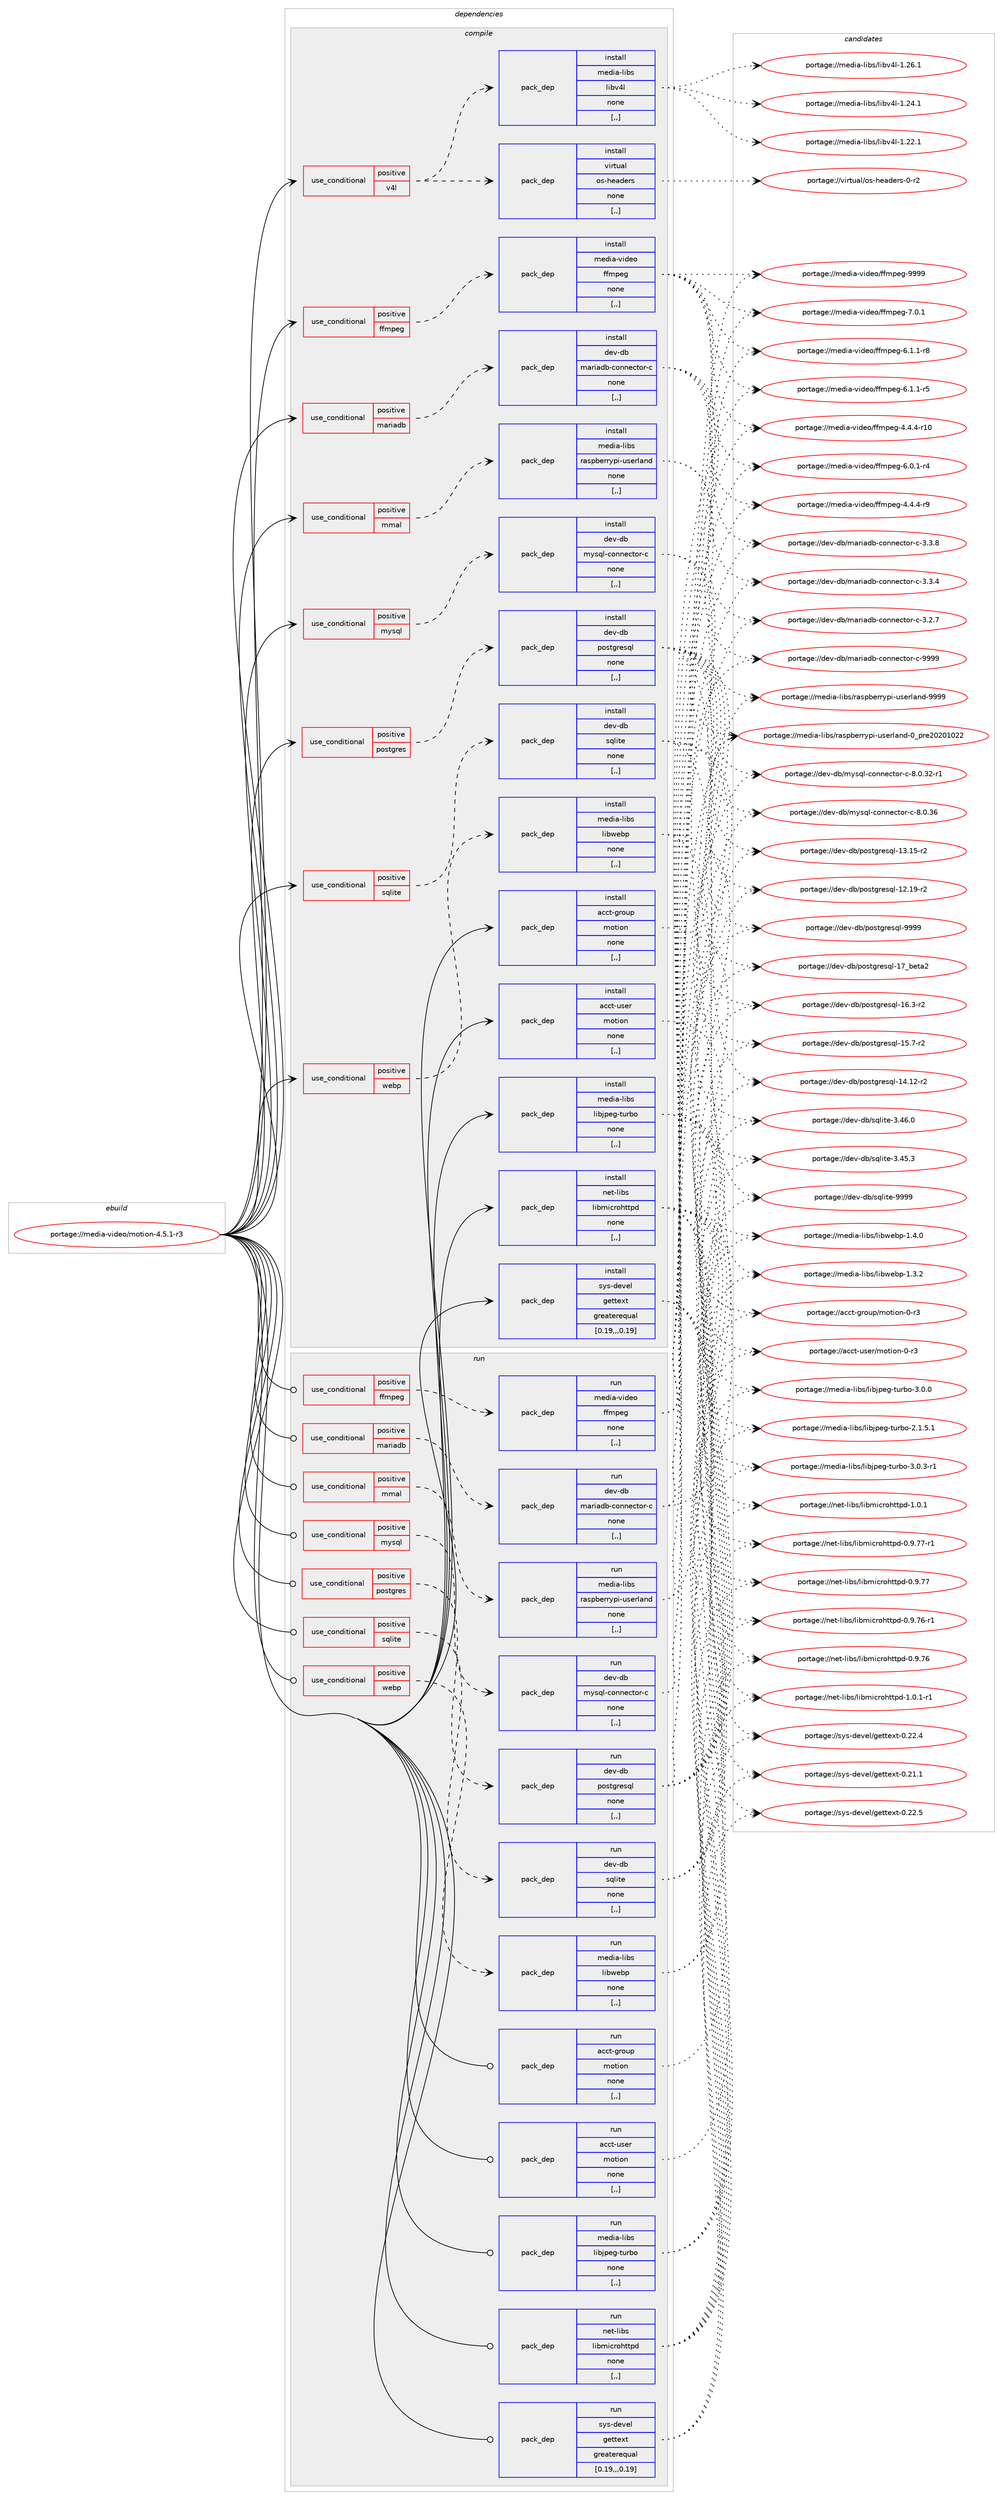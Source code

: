 digraph prolog {

# *************
# Graph options
# *************

newrank=true;
concentrate=true;
compound=true;
graph [rankdir=LR,fontname=Helvetica,fontsize=10,ranksep=1.5];#, ranksep=2.5, nodesep=0.2];
edge  [arrowhead=vee];
node  [fontname=Helvetica,fontsize=10];

# **********
# The ebuild
# **********

subgraph cluster_leftcol {
color=gray;
label=<<i>ebuild</i>>;
id [label="portage://media-video/motion-4.5.1-r3", color=red, width=4, href="../media-video/motion-4.5.1-r3.svg"];
}

# ****************
# The dependencies
# ****************

subgraph cluster_midcol {
color=gray;
label=<<i>dependencies</i>>;
subgraph cluster_compile {
fillcolor="#eeeeee";
style=filled;
label=<<i>compile</i>>;
subgraph cond84216 {
dependency329584 [label=<<TABLE BORDER="0" CELLBORDER="1" CELLSPACING="0" CELLPADDING="4"><TR><TD ROWSPAN="3" CELLPADDING="10">use_conditional</TD></TR><TR><TD>positive</TD></TR><TR><TD>ffmpeg</TD></TR></TABLE>>, shape=none, color=red];
subgraph pack242854 {
dependency329585 [label=<<TABLE BORDER="0" CELLBORDER="1" CELLSPACING="0" CELLPADDING="4" WIDTH="220"><TR><TD ROWSPAN="6" CELLPADDING="30">pack_dep</TD></TR><TR><TD WIDTH="110">install</TD></TR><TR><TD>media-video</TD></TR><TR><TD>ffmpeg</TD></TR><TR><TD>none</TD></TR><TR><TD>[,,]</TD></TR></TABLE>>, shape=none, color=blue];
}
dependency329584:e -> dependency329585:w [weight=20,style="dashed",arrowhead="vee"];
}
id:e -> dependency329584:w [weight=20,style="solid",arrowhead="vee"];
subgraph cond84217 {
dependency329586 [label=<<TABLE BORDER="0" CELLBORDER="1" CELLSPACING="0" CELLPADDING="4"><TR><TD ROWSPAN="3" CELLPADDING="10">use_conditional</TD></TR><TR><TD>positive</TD></TR><TR><TD>mariadb</TD></TR></TABLE>>, shape=none, color=red];
subgraph pack242855 {
dependency329587 [label=<<TABLE BORDER="0" CELLBORDER="1" CELLSPACING="0" CELLPADDING="4" WIDTH="220"><TR><TD ROWSPAN="6" CELLPADDING="30">pack_dep</TD></TR><TR><TD WIDTH="110">install</TD></TR><TR><TD>dev-db</TD></TR><TR><TD>mariadb-connector-c</TD></TR><TR><TD>none</TD></TR><TR><TD>[,,]</TD></TR></TABLE>>, shape=none, color=blue];
}
dependency329586:e -> dependency329587:w [weight=20,style="dashed",arrowhead="vee"];
}
id:e -> dependency329586:w [weight=20,style="solid",arrowhead="vee"];
subgraph cond84218 {
dependency329588 [label=<<TABLE BORDER="0" CELLBORDER="1" CELLSPACING="0" CELLPADDING="4"><TR><TD ROWSPAN="3" CELLPADDING="10">use_conditional</TD></TR><TR><TD>positive</TD></TR><TR><TD>mmal</TD></TR></TABLE>>, shape=none, color=red];
subgraph pack242856 {
dependency329589 [label=<<TABLE BORDER="0" CELLBORDER="1" CELLSPACING="0" CELLPADDING="4" WIDTH="220"><TR><TD ROWSPAN="6" CELLPADDING="30">pack_dep</TD></TR><TR><TD WIDTH="110">install</TD></TR><TR><TD>media-libs</TD></TR><TR><TD>raspberrypi-userland</TD></TR><TR><TD>none</TD></TR><TR><TD>[,,]</TD></TR></TABLE>>, shape=none, color=blue];
}
dependency329588:e -> dependency329589:w [weight=20,style="dashed",arrowhead="vee"];
}
id:e -> dependency329588:w [weight=20,style="solid",arrowhead="vee"];
subgraph cond84219 {
dependency329590 [label=<<TABLE BORDER="0" CELLBORDER="1" CELLSPACING="0" CELLPADDING="4"><TR><TD ROWSPAN="3" CELLPADDING="10">use_conditional</TD></TR><TR><TD>positive</TD></TR><TR><TD>mysql</TD></TR></TABLE>>, shape=none, color=red];
subgraph pack242857 {
dependency329591 [label=<<TABLE BORDER="0" CELLBORDER="1" CELLSPACING="0" CELLPADDING="4" WIDTH="220"><TR><TD ROWSPAN="6" CELLPADDING="30">pack_dep</TD></TR><TR><TD WIDTH="110">install</TD></TR><TR><TD>dev-db</TD></TR><TR><TD>mysql-connector-c</TD></TR><TR><TD>none</TD></TR><TR><TD>[,,]</TD></TR></TABLE>>, shape=none, color=blue];
}
dependency329590:e -> dependency329591:w [weight=20,style="dashed",arrowhead="vee"];
}
id:e -> dependency329590:w [weight=20,style="solid",arrowhead="vee"];
subgraph cond84220 {
dependency329592 [label=<<TABLE BORDER="0" CELLBORDER="1" CELLSPACING="0" CELLPADDING="4"><TR><TD ROWSPAN="3" CELLPADDING="10">use_conditional</TD></TR><TR><TD>positive</TD></TR><TR><TD>postgres</TD></TR></TABLE>>, shape=none, color=red];
subgraph pack242858 {
dependency329593 [label=<<TABLE BORDER="0" CELLBORDER="1" CELLSPACING="0" CELLPADDING="4" WIDTH="220"><TR><TD ROWSPAN="6" CELLPADDING="30">pack_dep</TD></TR><TR><TD WIDTH="110">install</TD></TR><TR><TD>dev-db</TD></TR><TR><TD>postgresql</TD></TR><TR><TD>none</TD></TR><TR><TD>[,,]</TD></TR></TABLE>>, shape=none, color=blue];
}
dependency329592:e -> dependency329593:w [weight=20,style="dashed",arrowhead="vee"];
}
id:e -> dependency329592:w [weight=20,style="solid",arrowhead="vee"];
subgraph cond84221 {
dependency329594 [label=<<TABLE BORDER="0" CELLBORDER="1" CELLSPACING="0" CELLPADDING="4"><TR><TD ROWSPAN="3" CELLPADDING="10">use_conditional</TD></TR><TR><TD>positive</TD></TR><TR><TD>sqlite</TD></TR></TABLE>>, shape=none, color=red];
subgraph pack242859 {
dependency329595 [label=<<TABLE BORDER="0" CELLBORDER="1" CELLSPACING="0" CELLPADDING="4" WIDTH="220"><TR><TD ROWSPAN="6" CELLPADDING="30">pack_dep</TD></TR><TR><TD WIDTH="110">install</TD></TR><TR><TD>dev-db</TD></TR><TR><TD>sqlite</TD></TR><TR><TD>none</TD></TR><TR><TD>[,,]</TD></TR></TABLE>>, shape=none, color=blue];
}
dependency329594:e -> dependency329595:w [weight=20,style="dashed",arrowhead="vee"];
}
id:e -> dependency329594:w [weight=20,style="solid",arrowhead="vee"];
subgraph cond84222 {
dependency329596 [label=<<TABLE BORDER="0" CELLBORDER="1" CELLSPACING="0" CELLPADDING="4"><TR><TD ROWSPAN="3" CELLPADDING="10">use_conditional</TD></TR><TR><TD>positive</TD></TR><TR><TD>v4l</TD></TR></TABLE>>, shape=none, color=red];
subgraph pack242860 {
dependency329597 [label=<<TABLE BORDER="0" CELLBORDER="1" CELLSPACING="0" CELLPADDING="4" WIDTH="220"><TR><TD ROWSPAN="6" CELLPADDING="30">pack_dep</TD></TR><TR><TD WIDTH="110">install</TD></TR><TR><TD>media-libs</TD></TR><TR><TD>libv4l</TD></TR><TR><TD>none</TD></TR><TR><TD>[,,]</TD></TR></TABLE>>, shape=none, color=blue];
}
dependency329596:e -> dependency329597:w [weight=20,style="dashed",arrowhead="vee"];
subgraph pack242861 {
dependency329598 [label=<<TABLE BORDER="0" CELLBORDER="1" CELLSPACING="0" CELLPADDING="4" WIDTH="220"><TR><TD ROWSPAN="6" CELLPADDING="30">pack_dep</TD></TR><TR><TD WIDTH="110">install</TD></TR><TR><TD>virtual</TD></TR><TR><TD>os-headers</TD></TR><TR><TD>none</TD></TR><TR><TD>[,,]</TD></TR></TABLE>>, shape=none, color=blue];
}
dependency329596:e -> dependency329598:w [weight=20,style="dashed",arrowhead="vee"];
}
id:e -> dependency329596:w [weight=20,style="solid",arrowhead="vee"];
subgraph cond84223 {
dependency329599 [label=<<TABLE BORDER="0" CELLBORDER="1" CELLSPACING="0" CELLPADDING="4"><TR><TD ROWSPAN="3" CELLPADDING="10">use_conditional</TD></TR><TR><TD>positive</TD></TR><TR><TD>webp</TD></TR></TABLE>>, shape=none, color=red];
subgraph pack242862 {
dependency329600 [label=<<TABLE BORDER="0" CELLBORDER="1" CELLSPACING="0" CELLPADDING="4" WIDTH="220"><TR><TD ROWSPAN="6" CELLPADDING="30">pack_dep</TD></TR><TR><TD WIDTH="110">install</TD></TR><TR><TD>media-libs</TD></TR><TR><TD>libwebp</TD></TR><TR><TD>none</TD></TR><TR><TD>[,,]</TD></TR></TABLE>>, shape=none, color=blue];
}
dependency329599:e -> dependency329600:w [weight=20,style="dashed",arrowhead="vee"];
}
id:e -> dependency329599:w [weight=20,style="solid",arrowhead="vee"];
subgraph pack242863 {
dependency329601 [label=<<TABLE BORDER="0" CELLBORDER="1" CELLSPACING="0" CELLPADDING="4" WIDTH="220"><TR><TD ROWSPAN="6" CELLPADDING="30">pack_dep</TD></TR><TR><TD WIDTH="110">install</TD></TR><TR><TD>acct-group</TD></TR><TR><TD>motion</TD></TR><TR><TD>none</TD></TR><TR><TD>[,,]</TD></TR></TABLE>>, shape=none, color=blue];
}
id:e -> dependency329601:w [weight=20,style="solid",arrowhead="vee"];
subgraph pack242864 {
dependency329602 [label=<<TABLE BORDER="0" CELLBORDER="1" CELLSPACING="0" CELLPADDING="4" WIDTH="220"><TR><TD ROWSPAN="6" CELLPADDING="30">pack_dep</TD></TR><TR><TD WIDTH="110">install</TD></TR><TR><TD>acct-user</TD></TR><TR><TD>motion</TD></TR><TR><TD>none</TD></TR><TR><TD>[,,]</TD></TR></TABLE>>, shape=none, color=blue];
}
id:e -> dependency329602:w [weight=20,style="solid",arrowhead="vee"];
subgraph pack242865 {
dependency329603 [label=<<TABLE BORDER="0" CELLBORDER="1" CELLSPACING="0" CELLPADDING="4" WIDTH="220"><TR><TD ROWSPAN="6" CELLPADDING="30">pack_dep</TD></TR><TR><TD WIDTH="110">install</TD></TR><TR><TD>media-libs</TD></TR><TR><TD>libjpeg-turbo</TD></TR><TR><TD>none</TD></TR><TR><TD>[,,]</TD></TR></TABLE>>, shape=none, color=blue];
}
id:e -> dependency329603:w [weight=20,style="solid",arrowhead="vee"];
subgraph pack242866 {
dependency329604 [label=<<TABLE BORDER="0" CELLBORDER="1" CELLSPACING="0" CELLPADDING="4" WIDTH="220"><TR><TD ROWSPAN="6" CELLPADDING="30">pack_dep</TD></TR><TR><TD WIDTH="110">install</TD></TR><TR><TD>net-libs</TD></TR><TR><TD>libmicrohttpd</TD></TR><TR><TD>none</TD></TR><TR><TD>[,,]</TD></TR></TABLE>>, shape=none, color=blue];
}
id:e -> dependency329604:w [weight=20,style="solid",arrowhead="vee"];
subgraph pack242867 {
dependency329605 [label=<<TABLE BORDER="0" CELLBORDER="1" CELLSPACING="0" CELLPADDING="4" WIDTH="220"><TR><TD ROWSPAN="6" CELLPADDING="30">pack_dep</TD></TR><TR><TD WIDTH="110">install</TD></TR><TR><TD>sys-devel</TD></TR><TR><TD>gettext</TD></TR><TR><TD>greaterequal</TD></TR><TR><TD>[0.19,,,0.19]</TD></TR></TABLE>>, shape=none, color=blue];
}
id:e -> dependency329605:w [weight=20,style="solid",arrowhead="vee"];
}
subgraph cluster_compileandrun {
fillcolor="#eeeeee";
style=filled;
label=<<i>compile and run</i>>;
}
subgraph cluster_run {
fillcolor="#eeeeee";
style=filled;
label=<<i>run</i>>;
subgraph cond84224 {
dependency329606 [label=<<TABLE BORDER="0" CELLBORDER="1" CELLSPACING="0" CELLPADDING="4"><TR><TD ROWSPAN="3" CELLPADDING="10">use_conditional</TD></TR><TR><TD>positive</TD></TR><TR><TD>ffmpeg</TD></TR></TABLE>>, shape=none, color=red];
subgraph pack242868 {
dependency329607 [label=<<TABLE BORDER="0" CELLBORDER="1" CELLSPACING="0" CELLPADDING="4" WIDTH="220"><TR><TD ROWSPAN="6" CELLPADDING="30">pack_dep</TD></TR><TR><TD WIDTH="110">run</TD></TR><TR><TD>media-video</TD></TR><TR><TD>ffmpeg</TD></TR><TR><TD>none</TD></TR><TR><TD>[,,]</TD></TR></TABLE>>, shape=none, color=blue];
}
dependency329606:e -> dependency329607:w [weight=20,style="dashed",arrowhead="vee"];
}
id:e -> dependency329606:w [weight=20,style="solid",arrowhead="odot"];
subgraph cond84225 {
dependency329608 [label=<<TABLE BORDER="0" CELLBORDER="1" CELLSPACING="0" CELLPADDING="4"><TR><TD ROWSPAN="3" CELLPADDING="10">use_conditional</TD></TR><TR><TD>positive</TD></TR><TR><TD>mariadb</TD></TR></TABLE>>, shape=none, color=red];
subgraph pack242869 {
dependency329609 [label=<<TABLE BORDER="0" CELLBORDER="1" CELLSPACING="0" CELLPADDING="4" WIDTH="220"><TR><TD ROWSPAN="6" CELLPADDING="30">pack_dep</TD></TR><TR><TD WIDTH="110">run</TD></TR><TR><TD>dev-db</TD></TR><TR><TD>mariadb-connector-c</TD></TR><TR><TD>none</TD></TR><TR><TD>[,,]</TD></TR></TABLE>>, shape=none, color=blue];
}
dependency329608:e -> dependency329609:w [weight=20,style="dashed",arrowhead="vee"];
}
id:e -> dependency329608:w [weight=20,style="solid",arrowhead="odot"];
subgraph cond84226 {
dependency329610 [label=<<TABLE BORDER="0" CELLBORDER="1" CELLSPACING="0" CELLPADDING="4"><TR><TD ROWSPAN="3" CELLPADDING="10">use_conditional</TD></TR><TR><TD>positive</TD></TR><TR><TD>mmal</TD></TR></TABLE>>, shape=none, color=red];
subgraph pack242870 {
dependency329611 [label=<<TABLE BORDER="0" CELLBORDER="1" CELLSPACING="0" CELLPADDING="4" WIDTH="220"><TR><TD ROWSPAN="6" CELLPADDING="30">pack_dep</TD></TR><TR><TD WIDTH="110">run</TD></TR><TR><TD>media-libs</TD></TR><TR><TD>raspberrypi-userland</TD></TR><TR><TD>none</TD></TR><TR><TD>[,,]</TD></TR></TABLE>>, shape=none, color=blue];
}
dependency329610:e -> dependency329611:w [weight=20,style="dashed",arrowhead="vee"];
}
id:e -> dependency329610:w [weight=20,style="solid",arrowhead="odot"];
subgraph cond84227 {
dependency329612 [label=<<TABLE BORDER="0" CELLBORDER="1" CELLSPACING="0" CELLPADDING="4"><TR><TD ROWSPAN="3" CELLPADDING="10">use_conditional</TD></TR><TR><TD>positive</TD></TR><TR><TD>mysql</TD></TR></TABLE>>, shape=none, color=red];
subgraph pack242871 {
dependency329613 [label=<<TABLE BORDER="0" CELLBORDER="1" CELLSPACING="0" CELLPADDING="4" WIDTH="220"><TR><TD ROWSPAN="6" CELLPADDING="30">pack_dep</TD></TR><TR><TD WIDTH="110">run</TD></TR><TR><TD>dev-db</TD></TR><TR><TD>mysql-connector-c</TD></TR><TR><TD>none</TD></TR><TR><TD>[,,]</TD></TR></TABLE>>, shape=none, color=blue];
}
dependency329612:e -> dependency329613:w [weight=20,style="dashed",arrowhead="vee"];
}
id:e -> dependency329612:w [weight=20,style="solid",arrowhead="odot"];
subgraph cond84228 {
dependency329614 [label=<<TABLE BORDER="0" CELLBORDER="1" CELLSPACING="0" CELLPADDING="4"><TR><TD ROWSPAN="3" CELLPADDING="10">use_conditional</TD></TR><TR><TD>positive</TD></TR><TR><TD>postgres</TD></TR></TABLE>>, shape=none, color=red];
subgraph pack242872 {
dependency329615 [label=<<TABLE BORDER="0" CELLBORDER="1" CELLSPACING="0" CELLPADDING="4" WIDTH="220"><TR><TD ROWSPAN="6" CELLPADDING="30">pack_dep</TD></TR><TR><TD WIDTH="110">run</TD></TR><TR><TD>dev-db</TD></TR><TR><TD>postgresql</TD></TR><TR><TD>none</TD></TR><TR><TD>[,,]</TD></TR></TABLE>>, shape=none, color=blue];
}
dependency329614:e -> dependency329615:w [weight=20,style="dashed",arrowhead="vee"];
}
id:e -> dependency329614:w [weight=20,style="solid",arrowhead="odot"];
subgraph cond84229 {
dependency329616 [label=<<TABLE BORDER="0" CELLBORDER="1" CELLSPACING="0" CELLPADDING="4"><TR><TD ROWSPAN="3" CELLPADDING="10">use_conditional</TD></TR><TR><TD>positive</TD></TR><TR><TD>sqlite</TD></TR></TABLE>>, shape=none, color=red];
subgraph pack242873 {
dependency329617 [label=<<TABLE BORDER="0" CELLBORDER="1" CELLSPACING="0" CELLPADDING="4" WIDTH="220"><TR><TD ROWSPAN="6" CELLPADDING="30">pack_dep</TD></TR><TR><TD WIDTH="110">run</TD></TR><TR><TD>dev-db</TD></TR><TR><TD>sqlite</TD></TR><TR><TD>none</TD></TR><TR><TD>[,,]</TD></TR></TABLE>>, shape=none, color=blue];
}
dependency329616:e -> dependency329617:w [weight=20,style="dashed",arrowhead="vee"];
}
id:e -> dependency329616:w [weight=20,style="solid",arrowhead="odot"];
subgraph cond84230 {
dependency329618 [label=<<TABLE BORDER="0" CELLBORDER="1" CELLSPACING="0" CELLPADDING="4"><TR><TD ROWSPAN="3" CELLPADDING="10">use_conditional</TD></TR><TR><TD>positive</TD></TR><TR><TD>webp</TD></TR></TABLE>>, shape=none, color=red];
subgraph pack242874 {
dependency329619 [label=<<TABLE BORDER="0" CELLBORDER="1" CELLSPACING="0" CELLPADDING="4" WIDTH="220"><TR><TD ROWSPAN="6" CELLPADDING="30">pack_dep</TD></TR><TR><TD WIDTH="110">run</TD></TR><TR><TD>media-libs</TD></TR><TR><TD>libwebp</TD></TR><TR><TD>none</TD></TR><TR><TD>[,,]</TD></TR></TABLE>>, shape=none, color=blue];
}
dependency329618:e -> dependency329619:w [weight=20,style="dashed",arrowhead="vee"];
}
id:e -> dependency329618:w [weight=20,style="solid",arrowhead="odot"];
subgraph pack242875 {
dependency329620 [label=<<TABLE BORDER="0" CELLBORDER="1" CELLSPACING="0" CELLPADDING="4" WIDTH="220"><TR><TD ROWSPAN="6" CELLPADDING="30">pack_dep</TD></TR><TR><TD WIDTH="110">run</TD></TR><TR><TD>acct-group</TD></TR><TR><TD>motion</TD></TR><TR><TD>none</TD></TR><TR><TD>[,,]</TD></TR></TABLE>>, shape=none, color=blue];
}
id:e -> dependency329620:w [weight=20,style="solid",arrowhead="odot"];
subgraph pack242876 {
dependency329621 [label=<<TABLE BORDER="0" CELLBORDER="1" CELLSPACING="0" CELLPADDING="4" WIDTH="220"><TR><TD ROWSPAN="6" CELLPADDING="30">pack_dep</TD></TR><TR><TD WIDTH="110">run</TD></TR><TR><TD>acct-user</TD></TR><TR><TD>motion</TD></TR><TR><TD>none</TD></TR><TR><TD>[,,]</TD></TR></TABLE>>, shape=none, color=blue];
}
id:e -> dependency329621:w [weight=20,style="solid",arrowhead="odot"];
subgraph pack242877 {
dependency329622 [label=<<TABLE BORDER="0" CELLBORDER="1" CELLSPACING="0" CELLPADDING="4" WIDTH="220"><TR><TD ROWSPAN="6" CELLPADDING="30">pack_dep</TD></TR><TR><TD WIDTH="110">run</TD></TR><TR><TD>media-libs</TD></TR><TR><TD>libjpeg-turbo</TD></TR><TR><TD>none</TD></TR><TR><TD>[,,]</TD></TR></TABLE>>, shape=none, color=blue];
}
id:e -> dependency329622:w [weight=20,style="solid",arrowhead="odot"];
subgraph pack242878 {
dependency329623 [label=<<TABLE BORDER="0" CELLBORDER="1" CELLSPACING="0" CELLPADDING="4" WIDTH="220"><TR><TD ROWSPAN="6" CELLPADDING="30">pack_dep</TD></TR><TR><TD WIDTH="110">run</TD></TR><TR><TD>net-libs</TD></TR><TR><TD>libmicrohttpd</TD></TR><TR><TD>none</TD></TR><TR><TD>[,,]</TD></TR></TABLE>>, shape=none, color=blue];
}
id:e -> dependency329623:w [weight=20,style="solid",arrowhead="odot"];
subgraph pack242879 {
dependency329624 [label=<<TABLE BORDER="0" CELLBORDER="1" CELLSPACING="0" CELLPADDING="4" WIDTH="220"><TR><TD ROWSPAN="6" CELLPADDING="30">pack_dep</TD></TR><TR><TD WIDTH="110">run</TD></TR><TR><TD>sys-devel</TD></TR><TR><TD>gettext</TD></TR><TR><TD>greaterequal</TD></TR><TR><TD>[0.19,,,0.19]</TD></TR></TABLE>>, shape=none, color=blue];
}
id:e -> dependency329624:w [weight=20,style="solid",arrowhead="odot"];
}
}

# **************
# The candidates
# **************

subgraph cluster_choices {
rank=same;
color=gray;
label=<<i>candidates</i>>;

subgraph choice242854 {
color=black;
nodesep=1;
choice1091011001059745118105100101111471021021091121011034557575757 [label="portage://media-video/ffmpeg-9999", color=red, width=4,href="../media-video/ffmpeg-9999.svg"];
choice109101100105974511810510010111147102102109112101103455546484649 [label="portage://media-video/ffmpeg-7.0.1", color=red, width=4,href="../media-video/ffmpeg-7.0.1.svg"];
choice1091011001059745118105100101111471021021091121011034554464946494511456 [label="portage://media-video/ffmpeg-6.1.1-r8", color=red, width=4,href="../media-video/ffmpeg-6.1.1-r8.svg"];
choice1091011001059745118105100101111471021021091121011034554464946494511453 [label="portage://media-video/ffmpeg-6.1.1-r5", color=red, width=4,href="../media-video/ffmpeg-6.1.1-r5.svg"];
choice1091011001059745118105100101111471021021091121011034554464846494511452 [label="portage://media-video/ffmpeg-6.0.1-r4", color=red, width=4,href="../media-video/ffmpeg-6.0.1-r4.svg"];
choice1091011001059745118105100101111471021021091121011034552465246524511457 [label="portage://media-video/ffmpeg-4.4.4-r9", color=red, width=4,href="../media-video/ffmpeg-4.4.4-r9.svg"];
choice109101100105974511810510010111147102102109112101103455246524652451144948 [label="portage://media-video/ffmpeg-4.4.4-r10", color=red, width=4,href="../media-video/ffmpeg-4.4.4-r10.svg"];
dependency329585:e -> choice1091011001059745118105100101111471021021091121011034557575757:w [style=dotted,weight="100"];
dependency329585:e -> choice109101100105974511810510010111147102102109112101103455546484649:w [style=dotted,weight="100"];
dependency329585:e -> choice1091011001059745118105100101111471021021091121011034554464946494511456:w [style=dotted,weight="100"];
dependency329585:e -> choice1091011001059745118105100101111471021021091121011034554464946494511453:w [style=dotted,weight="100"];
dependency329585:e -> choice1091011001059745118105100101111471021021091121011034554464846494511452:w [style=dotted,weight="100"];
dependency329585:e -> choice1091011001059745118105100101111471021021091121011034552465246524511457:w [style=dotted,weight="100"];
dependency329585:e -> choice109101100105974511810510010111147102102109112101103455246524652451144948:w [style=dotted,weight="100"];
}
subgraph choice242855 {
color=black;
nodesep=1;
choice10010111845100984710997114105971009845991111101101019911611111445994557575757 [label="portage://dev-db/mariadb-connector-c-9999", color=red, width=4,href="../dev-db/mariadb-connector-c-9999.svg"];
choice1001011184510098471099711410597100984599111110110101991161111144599455146514656 [label="portage://dev-db/mariadb-connector-c-3.3.8", color=red, width=4,href="../dev-db/mariadb-connector-c-3.3.8.svg"];
choice1001011184510098471099711410597100984599111110110101991161111144599455146514652 [label="portage://dev-db/mariadb-connector-c-3.3.4", color=red, width=4,href="../dev-db/mariadb-connector-c-3.3.4.svg"];
choice1001011184510098471099711410597100984599111110110101991161111144599455146504655 [label="portage://dev-db/mariadb-connector-c-3.2.7", color=red, width=4,href="../dev-db/mariadb-connector-c-3.2.7.svg"];
dependency329587:e -> choice10010111845100984710997114105971009845991111101101019911611111445994557575757:w [style=dotted,weight="100"];
dependency329587:e -> choice1001011184510098471099711410597100984599111110110101991161111144599455146514656:w [style=dotted,weight="100"];
dependency329587:e -> choice1001011184510098471099711410597100984599111110110101991161111144599455146514652:w [style=dotted,weight="100"];
dependency329587:e -> choice1001011184510098471099711410597100984599111110110101991161111144599455146504655:w [style=dotted,weight="100"];
}
subgraph choice242856 {
color=black;
nodesep=1;
choice10910110010597451081059811547114971151129810111411412111210545117115101114108971101004557575757 [label="portage://media-libs/raspberrypi-userland-9999", color=red, width=4,href="../media-libs/raspberrypi-userland-9999.svg"];
choice10910110010597451081059811547114971151129810111411412111210545117115101114108971101004548951121141015048504849485050 [label="portage://media-libs/raspberrypi-userland-0_pre20201022", color=red, width=4,href="../media-libs/raspberrypi-userland-0_pre20201022.svg"];
dependency329589:e -> choice10910110010597451081059811547114971151129810111411412111210545117115101114108971101004557575757:w [style=dotted,weight="100"];
dependency329589:e -> choice10910110010597451081059811547114971151129810111411412111210545117115101114108971101004548951121141015048504849485050:w [style=dotted,weight="100"];
}
subgraph choice242857 {
color=black;
nodesep=1;
choice100101118451009847109121115113108459911111011010199116111114459945564648465154 [label="portage://dev-db/mysql-connector-c-8.0.36", color=red, width=4,href="../dev-db/mysql-connector-c-8.0.36.svg"];
choice1001011184510098471091211151131084599111110110101991161111144599455646484651504511449 [label="portage://dev-db/mysql-connector-c-8.0.32-r1", color=red, width=4,href="../dev-db/mysql-connector-c-8.0.32-r1.svg"];
dependency329591:e -> choice100101118451009847109121115113108459911111011010199116111114459945564648465154:w [style=dotted,weight="100"];
dependency329591:e -> choice1001011184510098471091211151131084599111110110101991161111144599455646484651504511449:w [style=dotted,weight="100"];
}
subgraph choice242858 {
color=black;
nodesep=1;
choice1001011184510098471121111151161031141011151131084557575757 [label="portage://dev-db/postgresql-9999", color=red, width=4,href="../dev-db/postgresql-9999.svg"];
choice10010111845100984711211111511610311410111511310845495595981011169750 [label="portage://dev-db/postgresql-17_beta2", color=red, width=4,href="../dev-db/postgresql-17_beta2.svg"];
choice10010111845100984711211111511610311410111511310845495446514511450 [label="portage://dev-db/postgresql-16.3-r2", color=red, width=4,href="../dev-db/postgresql-16.3-r2.svg"];
choice10010111845100984711211111511610311410111511310845495346554511450 [label="portage://dev-db/postgresql-15.7-r2", color=red, width=4,href="../dev-db/postgresql-15.7-r2.svg"];
choice1001011184510098471121111151161031141011151131084549524649504511450 [label="portage://dev-db/postgresql-14.12-r2", color=red, width=4,href="../dev-db/postgresql-14.12-r2.svg"];
choice1001011184510098471121111151161031141011151131084549514649534511450 [label="portage://dev-db/postgresql-13.15-r2", color=red, width=4,href="../dev-db/postgresql-13.15-r2.svg"];
choice1001011184510098471121111151161031141011151131084549504649574511450 [label="portage://dev-db/postgresql-12.19-r2", color=red, width=4,href="../dev-db/postgresql-12.19-r2.svg"];
dependency329593:e -> choice1001011184510098471121111151161031141011151131084557575757:w [style=dotted,weight="100"];
dependency329593:e -> choice10010111845100984711211111511610311410111511310845495595981011169750:w [style=dotted,weight="100"];
dependency329593:e -> choice10010111845100984711211111511610311410111511310845495446514511450:w [style=dotted,weight="100"];
dependency329593:e -> choice10010111845100984711211111511610311410111511310845495346554511450:w [style=dotted,weight="100"];
dependency329593:e -> choice1001011184510098471121111151161031141011151131084549524649504511450:w [style=dotted,weight="100"];
dependency329593:e -> choice1001011184510098471121111151161031141011151131084549514649534511450:w [style=dotted,weight="100"];
dependency329593:e -> choice1001011184510098471121111151161031141011151131084549504649574511450:w [style=dotted,weight="100"];
}
subgraph choice242859 {
color=black;
nodesep=1;
choice1001011184510098471151131081051161014557575757 [label="portage://dev-db/sqlite-9999", color=red, width=4,href="../dev-db/sqlite-9999.svg"];
choice10010111845100984711511310810511610145514652544648 [label="portage://dev-db/sqlite-3.46.0", color=red, width=4,href="../dev-db/sqlite-3.46.0.svg"];
choice10010111845100984711511310810511610145514652534651 [label="portage://dev-db/sqlite-3.45.3", color=red, width=4,href="../dev-db/sqlite-3.45.3.svg"];
dependency329595:e -> choice1001011184510098471151131081051161014557575757:w [style=dotted,weight="100"];
dependency329595:e -> choice10010111845100984711511310810511610145514652544648:w [style=dotted,weight="100"];
dependency329595:e -> choice10010111845100984711511310810511610145514652534651:w [style=dotted,weight="100"];
}
subgraph choice242860 {
color=black;
nodesep=1;
choice10910110010597451081059811547108105981185210845494650544649 [label="portage://media-libs/libv4l-1.26.1", color=red, width=4,href="../media-libs/libv4l-1.26.1.svg"];
choice10910110010597451081059811547108105981185210845494650524649 [label="portage://media-libs/libv4l-1.24.1", color=red, width=4,href="../media-libs/libv4l-1.24.1.svg"];
choice10910110010597451081059811547108105981185210845494650504649 [label="portage://media-libs/libv4l-1.22.1", color=red, width=4,href="../media-libs/libv4l-1.22.1.svg"];
dependency329597:e -> choice10910110010597451081059811547108105981185210845494650544649:w [style=dotted,weight="100"];
dependency329597:e -> choice10910110010597451081059811547108105981185210845494650524649:w [style=dotted,weight="100"];
dependency329597:e -> choice10910110010597451081059811547108105981185210845494650504649:w [style=dotted,weight="100"];
}
subgraph choice242861 {
color=black;
nodesep=1;
choice1181051141161179710847111115451041019710010111411545484511450 [label="portage://virtual/os-headers-0-r2", color=red, width=4,href="../virtual/os-headers-0-r2.svg"];
dependency329598:e -> choice1181051141161179710847111115451041019710010111411545484511450:w [style=dotted,weight="100"];
}
subgraph choice242862 {
color=black;
nodesep=1;
choice109101100105974510810598115471081059811910198112454946524648 [label="portage://media-libs/libwebp-1.4.0", color=red, width=4,href="../media-libs/libwebp-1.4.0.svg"];
choice109101100105974510810598115471081059811910198112454946514650 [label="portage://media-libs/libwebp-1.3.2", color=red, width=4,href="../media-libs/libwebp-1.3.2.svg"];
dependency329600:e -> choice109101100105974510810598115471081059811910198112454946524648:w [style=dotted,weight="100"];
dependency329600:e -> choice109101100105974510810598115471081059811910198112454946514650:w [style=dotted,weight="100"];
}
subgraph choice242863 {
color=black;
nodesep=1;
choice979999116451031141111171124710911111610511111045484511451 [label="portage://acct-group/motion-0-r3", color=red, width=4,href="../acct-group/motion-0-r3.svg"];
dependency329601:e -> choice979999116451031141111171124710911111610511111045484511451:w [style=dotted,weight="100"];
}
subgraph choice242864 {
color=black;
nodesep=1;
choice979999116451171151011144710911111610511111045484511451 [label="portage://acct-user/motion-0-r3", color=red, width=4,href="../acct-user/motion-0-r3.svg"];
dependency329602:e -> choice979999116451171151011144710911111610511111045484511451:w [style=dotted,weight="100"];
}
subgraph choice242865 {
color=black;
nodesep=1;
choice109101100105974510810598115471081059810611210110345116117114981114551464846514511449 [label="portage://media-libs/libjpeg-turbo-3.0.3-r1", color=red, width=4,href="../media-libs/libjpeg-turbo-3.0.3-r1.svg"];
choice10910110010597451081059811547108105981061121011034511611711498111455146484648 [label="portage://media-libs/libjpeg-turbo-3.0.0", color=red, width=4,href="../media-libs/libjpeg-turbo-3.0.0.svg"];
choice109101100105974510810598115471081059810611210110345116117114981114550464946534649 [label="portage://media-libs/libjpeg-turbo-2.1.5.1", color=red, width=4,href="../media-libs/libjpeg-turbo-2.1.5.1.svg"];
dependency329603:e -> choice109101100105974510810598115471081059810611210110345116117114981114551464846514511449:w [style=dotted,weight="100"];
dependency329603:e -> choice10910110010597451081059811547108105981061121011034511611711498111455146484648:w [style=dotted,weight="100"];
dependency329603:e -> choice109101100105974510810598115471081059810611210110345116117114981114550464946534649:w [style=dotted,weight="100"];
}
subgraph choice242866 {
color=black;
nodesep=1;
choice11010111645108105981154710810598109105991141111041161161121004549464846494511449 [label="portage://net-libs/libmicrohttpd-1.0.1-r1", color=red, width=4,href="../net-libs/libmicrohttpd-1.0.1-r1.svg"];
choice1101011164510810598115471081059810910599114111104116116112100454946484649 [label="portage://net-libs/libmicrohttpd-1.0.1", color=red, width=4,href="../net-libs/libmicrohttpd-1.0.1.svg"];
choice1101011164510810598115471081059810910599114111104116116112100454846574655554511449 [label="portage://net-libs/libmicrohttpd-0.9.77-r1", color=red, width=4,href="../net-libs/libmicrohttpd-0.9.77-r1.svg"];
choice110101116451081059811547108105981091059911411110411611611210045484657465555 [label="portage://net-libs/libmicrohttpd-0.9.77", color=red, width=4,href="../net-libs/libmicrohttpd-0.9.77.svg"];
choice1101011164510810598115471081059810910599114111104116116112100454846574655544511449 [label="portage://net-libs/libmicrohttpd-0.9.76-r1", color=red, width=4,href="../net-libs/libmicrohttpd-0.9.76-r1.svg"];
choice110101116451081059811547108105981091059911411110411611611210045484657465554 [label="portage://net-libs/libmicrohttpd-0.9.76", color=red, width=4,href="../net-libs/libmicrohttpd-0.9.76.svg"];
dependency329604:e -> choice11010111645108105981154710810598109105991141111041161161121004549464846494511449:w [style=dotted,weight="100"];
dependency329604:e -> choice1101011164510810598115471081059810910599114111104116116112100454946484649:w [style=dotted,weight="100"];
dependency329604:e -> choice1101011164510810598115471081059810910599114111104116116112100454846574655554511449:w [style=dotted,weight="100"];
dependency329604:e -> choice110101116451081059811547108105981091059911411110411611611210045484657465555:w [style=dotted,weight="100"];
dependency329604:e -> choice1101011164510810598115471081059810910599114111104116116112100454846574655544511449:w [style=dotted,weight="100"];
dependency329604:e -> choice110101116451081059811547108105981091059911411110411611611210045484657465554:w [style=dotted,weight="100"];
}
subgraph choice242867 {
color=black;
nodesep=1;
choice115121115451001011181011084710310111611610112011645484650504653 [label="portage://sys-devel/gettext-0.22.5", color=red, width=4,href="../sys-devel/gettext-0.22.5.svg"];
choice115121115451001011181011084710310111611610112011645484650504652 [label="portage://sys-devel/gettext-0.22.4", color=red, width=4,href="../sys-devel/gettext-0.22.4.svg"];
choice115121115451001011181011084710310111611610112011645484650494649 [label="portage://sys-devel/gettext-0.21.1", color=red, width=4,href="../sys-devel/gettext-0.21.1.svg"];
dependency329605:e -> choice115121115451001011181011084710310111611610112011645484650504653:w [style=dotted,weight="100"];
dependency329605:e -> choice115121115451001011181011084710310111611610112011645484650504652:w [style=dotted,weight="100"];
dependency329605:e -> choice115121115451001011181011084710310111611610112011645484650494649:w [style=dotted,weight="100"];
}
subgraph choice242868 {
color=black;
nodesep=1;
choice1091011001059745118105100101111471021021091121011034557575757 [label="portage://media-video/ffmpeg-9999", color=red, width=4,href="../media-video/ffmpeg-9999.svg"];
choice109101100105974511810510010111147102102109112101103455546484649 [label="portage://media-video/ffmpeg-7.0.1", color=red, width=4,href="../media-video/ffmpeg-7.0.1.svg"];
choice1091011001059745118105100101111471021021091121011034554464946494511456 [label="portage://media-video/ffmpeg-6.1.1-r8", color=red, width=4,href="../media-video/ffmpeg-6.1.1-r8.svg"];
choice1091011001059745118105100101111471021021091121011034554464946494511453 [label="portage://media-video/ffmpeg-6.1.1-r5", color=red, width=4,href="../media-video/ffmpeg-6.1.1-r5.svg"];
choice1091011001059745118105100101111471021021091121011034554464846494511452 [label="portage://media-video/ffmpeg-6.0.1-r4", color=red, width=4,href="../media-video/ffmpeg-6.0.1-r4.svg"];
choice1091011001059745118105100101111471021021091121011034552465246524511457 [label="portage://media-video/ffmpeg-4.4.4-r9", color=red, width=4,href="../media-video/ffmpeg-4.4.4-r9.svg"];
choice109101100105974511810510010111147102102109112101103455246524652451144948 [label="portage://media-video/ffmpeg-4.4.4-r10", color=red, width=4,href="../media-video/ffmpeg-4.4.4-r10.svg"];
dependency329607:e -> choice1091011001059745118105100101111471021021091121011034557575757:w [style=dotted,weight="100"];
dependency329607:e -> choice109101100105974511810510010111147102102109112101103455546484649:w [style=dotted,weight="100"];
dependency329607:e -> choice1091011001059745118105100101111471021021091121011034554464946494511456:w [style=dotted,weight="100"];
dependency329607:e -> choice1091011001059745118105100101111471021021091121011034554464946494511453:w [style=dotted,weight="100"];
dependency329607:e -> choice1091011001059745118105100101111471021021091121011034554464846494511452:w [style=dotted,weight="100"];
dependency329607:e -> choice1091011001059745118105100101111471021021091121011034552465246524511457:w [style=dotted,weight="100"];
dependency329607:e -> choice109101100105974511810510010111147102102109112101103455246524652451144948:w [style=dotted,weight="100"];
}
subgraph choice242869 {
color=black;
nodesep=1;
choice10010111845100984710997114105971009845991111101101019911611111445994557575757 [label="portage://dev-db/mariadb-connector-c-9999", color=red, width=4,href="../dev-db/mariadb-connector-c-9999.svg"];
choice1001011184510098471099711410597100984599111110110101991161111144599455146514656 [label="portage://dev-db/mariadb-connector-c-3.3.8", color=red, width=4,href="../dev-db/mariadb-connector-c-3.3.8.svg"];
choice1001011184510098471099711410597100984599111110110101991161111144599455146514652 [label="portage://dev-db/mariadb-connector-c-3.3.4", color=red, width=4,href="../dev-db/mariadb-connector-c-3.3.4.svg"];
choice1001011184510098471099711410597100984599111110110101991161111144599455146504655 [label="portage://dev-db/mariadb-connector-c-3.2.7", color=red, width=4,href="../dev-db/mariadb-connector-c-3.2.7.svg"];
dependency329609:e -> choice10010111845100984710997114105971009845991111101101019911611111445994557575757:w [style=dotted,weight="100"];
dependency329609:e -> choice1001011184510098471099711410597100984599111110110101991161111144599455146514656:w [style=dotted,weight="100"];
dependency329609:e -> choice1001011184510098471099711410597100984599111110110101991161111144599455146514652:w [style=dotted,weight="100"];
dependency329609:e -> choice1001011184510098471099711410597100984599111110110101991161111144599455146504655:w [style=dotted,weight="100"];
}
subgraph choice242870 {
color=black;
nodesep=1;
choice10910110010597451081059811547114971151129810111411412111210545117115101114108971101004557575757 [label="portage://media-libs/raspberrypi-userland-9999", color=red, width=4,href="../media-libs/raspberrypi-userland-9999.svg"];
choice10910110010597451081059811547114971151129810111411412111210545117115101114108971101004548951121141015048504849485050 [label="portage://media-libs/raspberrypi-userland-0_pre20201022", color=red, width=4,href="../media-libs/raspberrypi-userland-0_pre20201022.svg"];
dependency329611:e -> choice10910110010597451081059811547114971151129810111411412111210545117115101114108971101004557575757:w [style=dotted,weight="100"];
dependency329611:e -> choice10910110010597451081059811547114971151129810111411412111210545117115101114108971101004548951121141015048504849485050:w [style=dotted,weight="100"];
}
subgraph choice242871 {
color=black;
nodesep=1;
choice100101118451009847109121115113108459911111011010199116111114459945564648465154 [label="portage://dev-db/mysql-connector-c-8.0.36", color=red, width=4,href="../dev-db/mysql-connector-c-8.0.36.svg"];
choice1001011184510098471091211151131084599111110110101991161111144599455646484651504511449 [label="portage://dev-db/mysql-connector-c-8.0.32-r1", color=red, width=4,href="../dev-db/mysql-connector-c-8.0.32-r1.svg"];
dependency329613:e -> choice100101118451009847109121115113108459911111011010199116111114459945564648465154:w [style=dotted,weight="100"];
dependency329613:e -> choice1001011184510098471091211151131084599111110110101991161111144599455646484651504511449:w [style=dotted,weight="100"];
}
subgraph choice242872 {
color=black;
nodesep=1;
choice1001011184510098471121111151161031141011151131084557575757 [label="portage://dev-db/postgresql-9999", color=red, width=4,href="../dev-db/postgresql-9999.svg"];
choice10010111845100984711211111511610311410111511310845495595981011169750 [label="portage://dev-db/postgresql-17_beta2", color=red, width=4,href="../dev-db/postgresql-17_beta2.svg"];
choice10010111845100984711211111511610311410111511310845495446514511450 [label="portage://dev-db/postgresql-16.3-r2", color=red, width=4,href="../dev-db/postgresql-16.3-r2.svg"];
choice10010111845100984711211111511610311410111511310845495346554511450 [label="portage://dev-db/postgresql-15.7-r2", color=red, width=4,href="../dev-db/postgresql-15.7-r2.svg"];
choice1001011184510098471121111151161031141011151131084549524649504511450 [label="portage://dev-db/postgresql-14.12-r2", color=red, width=4,href="../dev-db/postgresql-14.12-r2.svg"];
choice1001011184510098471121111151161031141011151131084549514649534511450 [label="portage://dev-db/postgresql-13.15-r2", color=red, width=4,href="../dev-db/postgresql-13.15-r2.svg"];
choice1001011184510098471121111151161031141011151131084549504649574511450 [label="portage://dev-db/postgresql-12.19-r2", color=red, width=4,href="../dev-db/postgresql-12.19-r2.svg"];
dependency329615:e -> choice1001011184510098471121111151161031141011151131084557575757:w [style=dotted,weight="100"];
dependency329615:e -> choice10010111845100984711211111511610311410111511310845495595981011169750:w [style=dotted,weight="100"];
dependency329615:e -> choice10010111845100984711211111511610311410111511310845495446514511450:w [style=dotted,weight="100"];
dependency329615:e -> choice10010111845100984711211111511610311410111511310845495346554511450:w [style=dotted,weight="100"];
dependency329615:e -> choice1001011184510098471121111151161031141011151131084549524649504511450:w [style=dotted,weight="100"];
dependency329615:e -> choice1001011184510098471121111151161031141011151131084549514649534511450:w [style=dotted,weight="100"];
dependency329615:e -> choice1001011184510098471121111151161031141011151131084549504649574511450:w [style=dotted,weight="100"];
}
subgraph choice242873 {
color=black;
nodesep=1;
choice1001011184510098471151131081051161014557575757 [label="portage://dev-db/sqlite-9999", color=red, width=4,href="../dev-db/sqlite-9999.svg"];
choice10010111845100984711511310810511610145514652544648 [label="portage://dev-db/sqlite-3.46.0", color=red, width=4,href="../dev-db/sqlite-3.46.0.svg"];
choice10010111845100984711511310810511610145514652534651 [label="portage://dev-db/sqlite-3.45.3", color=red, width=4,href="../dev-db/sqlite-3.45.3.svg"];
dependency329617:e -> choice1001011184510098471151131081051161014557575757:w [style=dotted,weight="100"];
dependency329617:e -> choice10010111845100984711511310810511610145514652544648:w [style=dotted,weight="100"];
dependency329617:e -> choice10010111845100984711511310810511610145514652534651:w [style=dotted,weight="100"];
}
subgraph choice242874 {
color=black;
nodesep=1;
choice109101100105974510810598115471081059811910198112454946524648 [label="portage://media-libs/libwebp-1.4.0", color=red, width=4,href="../media-libs/libwebp-1.4.0.svg"];
choice109101100105974510810598115471081059811910198112454946514650 [label="portage://media-libs/libwebp-1.3.2", color=red, width=4,href="../media-libs/libwebp-1.3.2.svg"];
dependency329619:e -> choice109101100105974510810598115471081059811910198112454946524648:w [style=dotted,weight="100"];
dependency329619:e -> choice109101100105974510810598115471081059811910198112454946514650:w [style=dotted,weight="100"];
}
subgraph choice242875 {
color=black;
nodesep=1;
choice979999116451031141111171124710911111610511111045484511451 [label="portage://acct-group/motion-0-r3", color=red, width=4,href="../acct-group/motion-0-r3.svg"];
dependency329620:e -> choice979999116451031141111171124710911111610511111045484511451:w [style=dotted,weight="100"];
}
subgraph choice242876 {
color=black;
nodesep=1;
choice979999116451171151011144710911111610511111045484511451 [label="portage://acct-user/motion-0-r3", color=red, width=4,href="../acct-user/motion-0-r3.svg"];
dependency329621:e -> choice979999116451171151011144710911111610511111045484511451:w [style=dotted,weight="100"];
}
subgraph choice242877 {
color=black;
nodesep=1;
choice109101100105974510810598115471081059810611210110345116117114981114551464846514511449 [label="portage://media-libs/libjpeg-turbo-3.0.3-r1", color=red, width=4,href="../media-libs/libjpeg-turbo-3.0.3-r1.svg"];
choice10910110010597451081059811547108105981061121011034511611711498111455146484648 [label="portage://media-libs/libjpeg-turbo-3.0.0", color=red, width=4,href="../media-libs/libjpeg-turbo-3.0.0.svg"];
choice109101100105974510810598115471081059810611210110345116117114981114550464946534649 [label="portage://media-libs/libjpeg-turbo-2.1.5.1", color=red, width=4,href="../media-libs/libjpeg-turbo-2.1.5.1.svg"];
dependency329622:e -> choice109101100105974510810598115471081059810611210110345116117114981114551464846514511449:w [style=dotted,weight="100"];
dependency329622:e -> choice10910110010597451081059811547108105981061121011034511611711498111455146484648:w [style=dotted,weight="100"];
dependency329622:e -> choice109101100105974510810598115471081059810611210110345116117114981114550464946534649:w [style=dotted,weight="100"];
}
subgraph choice242878 {
color=black;
nodesep=1;
choice11010111645108105981154710810598109105991141111041161161121004549464846494511449 [label="portage://net-libs/libmicrohttpd-1.0.1-r1", color=red, width=4,href="../net-libs/libmicrohttpd-1.0.1-r1.svg"];
choice1101011164510810598115471081059810910599114111104116116112100454946484649 [label="portage://net-libs/libmicrohttpd-1.0.1", color=red, width=4,href="../net-libs/libmicrohttpd-1.0.1.svg"];
choice1101011164510810598115471081059810910599114111104116116112100454846574655554511449 [label="portage://net-libs/libmicrohttpd-0.9.77-r1", color=red, width=4,href="../net-libs/libmicrohttpd-0.9.77-r1.svg"];
choice110101116451081059811547108105981091059911411110411611611210045484657465555 [label="portage://net-libs/libmicrohttpd-0.9.77", color=red, width=4,href="../net-libs/libmicrohttpd-0.9.77.svg"];
choice1101011164510810598115471081059810910599114111104116116112100454846574655544511449 [label="portage://net-libs/libmicrohttpd-0.9.76-r1", color=red, width=4,href="../net-libs/libmicrohttpd-0.9.76-r1.svg"];
choice110101116451081059811547108105981091059911411110411611611210045484657465554 [label="portage://net-libs/libmicrohttpd-0.9.76", color=red, width=4,href="../net-libs/libmicrohttpd-0.9.76.svg"];
dependency329623:e -> choice11010111645108105981154710810598109105991141111041161161121004549464846494511449:w [style=dotted,weight="100"];
dependency329623:e -> choice1101011164510810598115471081059810910599114111104116116112100454946484649:w [style=dotted,weight="100"];
dependency329623:e -> choice1101011164510810598115471081059810910599114111104116116112100454846574655554511449:w [style=dotted,weight="100"];
dependency329623:e -> choice110101116451081059811547108105981091059911411110411611611210045484657465555:w [style=dotted,weight="100"];
dependency329623:e -> choice1101011164510810598115471081059810910599114111104116116112100454846574655544511449:w [style=dotted,weight="100"];
dependency329623:e -> choice110101116451081059811547108105981091059911411110411611611210045484657465554:w [style=dotted,weight="100"];
}
subgraph choice242879 {
color=black;
nodesep=1;
choice115121115451001011181011084710310111611610112011645484650504653 [label="portage://sys-devel/gettext-0.22.5", color=red, width=4,href="../sys-devel/gettext-0.22.5.svg"];
choice115121115451001011181011084710310111611610112011645484650504652 [label="portage://sys-devel/gettext-0.22.4", color=red, width=4,href="../sys-devel/gettext-0.22.4.svg"];
choice115121115451001011181011084710310111611610112011645484650494649 [label="portage://sys-devel/gettext-0.21.1", color=red, width=4,href="../sys-devel/gettext-0.21.1.svg"];
dependency329624:e -> choice115121115451001011181011084710310111611610112011645484650504653:w [style=dotted,weight="100"];
dependency329624:e -> choice115121115451001011181011084710310111611610112011645484650504652:w [style=dotted,weight="100"];
dependency329624:e -> choice115121115451001011181011084710310111611610112011645484650494649:w [style=dotted,weight="100"];
}
}

}
